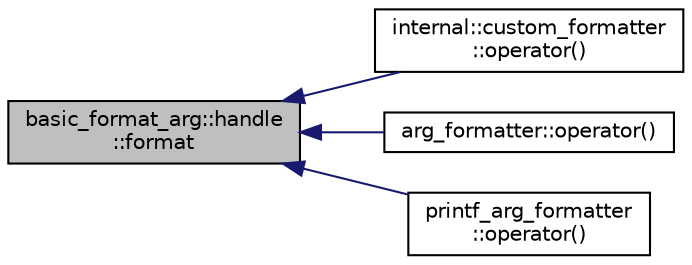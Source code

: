 digraph "basic_format_arg::handle::format"
{
  edge [fontname="Helvetica",fontsize="10",labelfontname="Helvetica",labelfontsize="10"];
  node [fontname="Helvetica",fontsize="10",shape=record];
  rankdir="LR";
  Node1 [label="basic_format_arg::handle\l::format",height=0.2,width=0.4,color="black", fillcolor="grey75", style="filled" fontcolor="black"];
  Node1 -> Node2 [dir="back",color="midnightblue",fontsize="10",style="solid",fontname="Helvetica"];
  Node2 [label="internal::custom_formatter\l::operator()",height=0.2,width=0.4,color="black", fillcolor="white", style="filled",URL="$classinternal_1_1custom__formatter.html#a771327795efb59d22397cf31666fa2d0"];
  Node1 -> Node3 [dir="back",color="midnightblue",fontsize="10",style="solid",fontname="Helvetica"];
  Node3 [label="arg_formatter::operator()",height=0.2,width=0.4,color="black", fillcolor="white", style="filled",URL="$classarg__formatter.html#ac8ddd9b78934fc951916a30d46114ab1"];
  Node1 -> Node4 [dir="back",color="midnightblue",fontsize="10",style="solid",fontname="Helvetica"];
  Node4 [label="printf_arg_formatter\l::operator()",height=0.2,width=0.4,color="black", fillcolor="white", style="filled",URL="$classprintf__arg__formatter.html#a57ded50a248eab9775966e05330dfcb5"];
}
